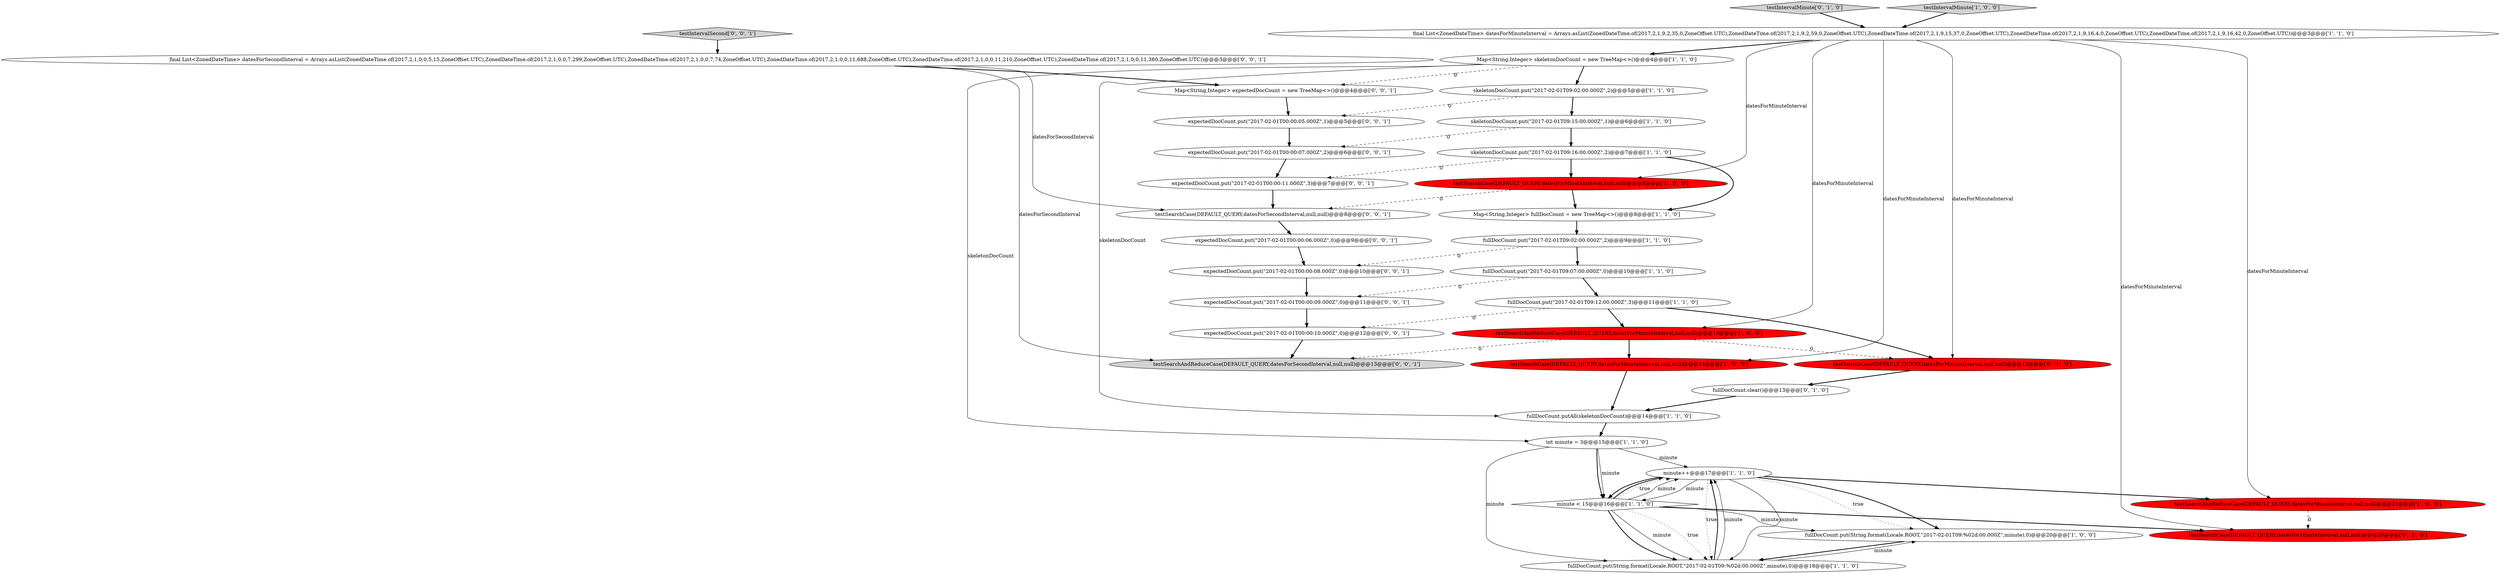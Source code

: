 digraph {
8 [style = filled, label = "fullDocCount.put(\"2017-02-01T09:02:00.000Z\",2)@@@9@@@['1', '1', '0']", fillcolor = white, shape = ellipse image = "AAA0AAABBB1BBB"];
17 [style = filled, label = "minute++@@@17@@@['1', '1', '0']", fillcolor = white, shape = ellipse image = "AAA0AAABBB1BBB"];
19 [style = filled, label = "fullDocCount.put(\"2017-02-01T09:12:00.000Z\",3)@@@11@@@['1', '1', '0']", fillcolor = white, shape = ellipse image = "AAA0AAABBB1BBB"];
1 [style = filled, label = "testSearchCase(DEFAULT_QUERY,datesForMinuteInterval,null,null)@@@8@@@['1', '0', '0']", fillcolor = red, shape = ellipse image = "AAA1AAABBB1BBB"];
2 [style = filled, label = "final List<ZonedDateTime> datesForMinuteInterval = Arrays.asList(ZonedDateTime.of(2017,2,1,9,2,35,0,ZoneOffset.UTC),ZonedDateTime.of(2017,2,1,9,2,59,0,ZoneOffset.UTC),ZonedDateTime.of(2017,2,1,9,15,37,0,ZoneOffset.UTC),ZonedDateTime.of(2017,2,1,9,16,4,0,ZoneOffset.UTC),ZonedDateTime.of(2017,2,1,9,16,42,0,ZoneOffset.UTC))@@@3@@@['1', '1', '0']", fillcolor = white, shape = ellipse image = "AAA0AAABBB1BBB"];
22 [style = filled, label = "testSearchCase(DEFAULT_QUERY,datesForMinuteInterval,null,null)@@@12@@@['0', '1', '0']", fillcolor = red, shape = ellipse image = "AAA1AAABBB2BBB"];
4 [style = filled, label = "fullDocCount.put(String.format(Locale.ROOT,\"2017-02-01T09:%02d:00.000Z\",minute),0)@@@20@@@['1', '0', '0']", fillcolor = white, shape = ellipse image = "AAA0AAABBB1BBB"];
14 [style = filled, label = "fullDocCount.put(String.format(Locale.ROOT,\"2017-02-01T09:%02d:00.000Z\",minute),0)@@@18@@@['1', '1', '0']", fillcolor = white, shape = ellipse image = "AAA0AAABBB1BBB"];
18 [style = filled, label = "testSearchAndReduceCase(DEFAULT_QUERY,datesForMinuteInterval,null,null)@@@22@@@['1', '0', '0']", fillcolor = red, shape = ellipse image = "AAA1AAABBB1BBB"];
10 [style = filled, label = "int minute = 3@@@15@@@['1', '1', '0']", fillcolor = white, shape = ellipse image = "AAA0AAABBB1BBB"];
5 [style = filled, label = "skeletonDocCount.put(\"2017-02-01T09:02:00.000Z\",2)@@@5@@@['1', '1', '0']", fillcolor = white, shape = ellipse image = "AAA0AAABBB1BBB"];
24 [style = filled, label = "expectedDocCount.put(\"2017-02-01T00:00:08.000Z\",0)@@@10@@@['0', '0', '1']", fillcolor = white, shape = ellipse image = "AAA0AAABBB3BBB"];
11 [style = filled, label = "Map<String,Integer> fullDocCount = new TreeMap<>()@@@8@@@['1', '1', '0']", fillcolor = white, shape = ellipse image = "AAA0AAABBB1BBB"];
30 [style = filled, label = "testIntervalSecond['0', '0', '1']", fillcolor = lightgray, shape = diamond image = "AAA0AAABBB3BBB"];
25 [style = filled, label = "final List<ZonedDateTime> datesForSecondInterval = Arrays.asList(ZonedDateTime.of(2017,2,1,0,0,5,15,ZoneOffset.UTC),ZonedDateTime.of(2017,2,1,0,0,7,299,ZoneOffset.UTC),ZonedDateTime.of(2017,2,1,0,0,7,74,ZoneOffset.UTC),ZonedDateTime.of(2017,2,1,0,0,11,688,ZoneOffset.UTC),ZonedDateTime.of(2017,2,1,0,0,11,210,ZoneOffset.UTC),ZonedDateTime.of(2017,2,1,0,0,11,380,ZoneOffset.UTC))@@@3@@@['0', '0', '1']", fillcolor = white, shape = ellipse image = "AAA0AAABBB3BBB"];
9 [style = filled, label = "Map<String,Integer> skeletonDocCount = new TreeMap<>()@@@4@@@['1', '1', '0']", fillcolor = white, shape = ellipse image = "AAA0AAABBB1BBB"];
33 [style = filled, label = "expectedDocCount.put(\"2017-02-01T00:00:09.000Z\",0)@@@11@@@['0', '0', '1']", fillcolor = white, shape = ellipse image = "AAA0AAABBB3BBB"];
29 [style = filled, label = "expectedDocCount.put(\"2017-02-01T00:00:06.000Z\",0)@@@9@@@['0', '0', '1']", fillcolor = white, shape = ellipse image = "AAA0AAABBB3BBB"];
12 [style = filled, label = "skeletonDocCount.put(\"2017-02-01T09:16:00.000Z\",2)@@@7@@@['1', '1', '0']", fillcolor = white, shape = ellipse image = "AAA0AAABBB1BBB"];
28 [style = filled, label = "testSearchAndReduceCase(DEFAULT_QUERY,datesForSecondInterval,null,null)@@@13@@@['0', '0', '1']", fillcolor = lightgray, shape = ellipse image = "AAA0AAABBB3BBB"];
27 [style = filled, label = "expectedDocCount.put(\"2017-02-01T00:00:11.000Z\",3)@@@7@@@['0', '0', '1']", fillcolor = white, shape = ellipse image = "AAA0AAABBB3BBB"];
20 [style = filled, label = "fullDocCount.clear()@@@13@@@['0', '1', '0']", fillcolor = white, shape = ellipse image = "AAA0AAABBB2BBB"];
31 [style = filled, label = "expectedDocCount.put(\"2017-02-01T00:00:10.000Z\",0)@@@12@@@['0', '0', '1']", fillcolor = white, shape = ellipse image = "AAA0AAABBB3BBB"];
15 [style = filled, label = "fullDocCount.put(\"2017-02-01T09:07:00.000Z\",0)@@@10@@@['1', '1', '0']", fillcolor = white, shape = ellipse image = "AAA0AAABBB1BBB"];
3 [style = filled, label = "testSearchCase(DEFAULT_QUERY,datesForMinuteInterval,null,null)@@@14@@@['1', '0', '0']", fillcolor = red, shape = ellipse image = "AAA1AAABBB1BBB"];
23 [style = filled, label = "testSearchCase(DEFAULT_QUERY,datesForMinuteInterval,null,null)@@@20@@@['0', '1', '0']", fillcolor = red, shape = ellipse image = "AAA1AAABBB2BBB"];
32 [style = filled, label = "Map<String,Integer> expectedDocCount = new TreeMap<>()@@@4@@@['0', '0', '1']", fillcolor = white, shape = ellipse image = "AAA0AAABBB3BBB"];
13 [style = filled, label = "fullDocCount.putAll(skeletonDocCount)@@@14@@@['1', '1', '0']", fillcolor = white, shape = ellipse image = "AAA0AAABBB1BBB"];
21 [style = filled, label = "testIntervalMinute['0', '1', '0']", fillcolor = lightgray, shape = diamond image = "AAA0AAABBB2BBB"];
26 [style = filled, label = "expectedDocCount.put(\"2017-02-01T00:00:05.000Z\",1)@@@5@@@['0', '0', '1']", fillcolor = white, shape = ellipse image = "AAA0AAABBB3BBB"];
34 [style = filled, label = "testSearchCase(DEFAULT_QUERY,datesForSecondInterval,null,null)@@@8@@@['0', '0', '1']", fillcolor = white, shape = ellipse image = "AAA0AAABBB3BBB"];
6 [style = filled, label = "testIntervalMinute['1', '0', '0']", fillcolor = lightgray, shape = diamond image = "AAA0AAABBB1BBB"];
16 [style = filled, label = "minute < 15@@@16@@@['1', '1', '0']", fillcolor = white, shape = diamond image = "AAA0AAABBB1BBB"];
0 [style = filled, label = "testSearchAndReduceCase(DEFAULT_QUERY,datesForMinuteInterval,null,null)@@@13@@@['1', '0', '0']", fillcolor = red, shape = ellipse image = "AAA1AAABBB1BBB"];
7 [style = filled, label = "skeletonDocCount.put(\"2017-02-01T09:15:00.000Z\",1)@@@6@@@['1', '1', '0']", fillcolor = white, shape = ellipse image = "AAA0AAABBB1BBB"];
35 [style = filled, label = "expectedDocCount.put(\"2017-02-01T00:00:07.000Z\",2)@@@6@@@['0', '0', '1']", fillcolor = white, shape = ellipse image = "AAA0AAABBB3BBB"];
0->3 [style = bold, label=""];
13->10 [style = bold, label=""];
34->29 [style = bold, label=""];
4->14 [style = bold, label=""];
35->27 [style = bold, label=""];
20->13 [style = bold, label=""];
8->15 [style = bold, label=""];
7->12 [style = bold, label=""];
5->26 [style = dashed, label="0"];
17->4 [style = dotted, label="true"];
10->16 [style = solid, label="minute"];
9->10 [style = solid, label="skeletonDocCount"];
16->17 [style = dotted, label="true"];
1->34 [style = dashed, label="0"];
12->11 [style = bold, label=""];
25->32 [style = bold, label=""];
17->14 [style = dotted, label="true"];
30->25 [style = bold, label=""];
14->17 [style = bold, label=""];
9->13 [style = solid, label="skeletonDocCount"];
2->9 [style = bold, label=""];
16->17 [style = bold, label=""];
16->23 [style = bold, label=""];
2->0 [style = solid, label="datesForMinuteInterval"];
15->19 [style = bold, label=""];
2->18 [style = solid, label="datesForMinuteInterval"];
12->1 [style = bold, label=""];
16->14 [style = solid, label="minute"];
8->24 [style = dashed, label="0"];
32->26 [style = bold, label=""];
0->22 [style = dashed, label="0"];
0->28 [style = dashed, label="0"];
16->4 [style = solid, label="minute"];
19->0 [style = bold, label=""];
1->11 [style = bold, label=""];
21->2 [style = bold, label=""];
2->3 [style = solid, label="datesForMinuteInterval"];
6->2 [style = bold, label=""];
2->22 [style = solid, label="datesForMinuteInterval"];
25->34 [style = solid, label="datesForSecondInterval"];
17->16 [style = solid, label="minute"];
24->33 [style = bold, label=""];
9->32 [style = dashed, label="0"];
27->34 [style = bold, label=""];
14->4 [style = solid, label="minute"];
10->16 [style = bold, label=""];
22->20 [style = bold, label=""];
18->23 [style = dashed, label="0"];
7->35 [style = dashed, label="0"];
16->14 [style = dotted, label="true"];
26->35 [style = bold, label=""];
17->14 [style = solid, label="minute"];
12->27 [style = dashed, label="0"];
10->17 [style = solid, label="minute"];
15->33 [style = dashed, label="0"];
9->5 [style = bold, label=""];
3->13 [style = bold, label=""];
33->31 [style = bold, label=""];
5->7 [style = bold, label=""];
11->8 [style = bold, label=""];
16->14 [style = bold, label=""];
10->14 [style = solid, label="minute"];
25->28 [style = solid, label="datesForSecondInterval"];
14->17 [style = solid, label="minute"];
31->28 [style = bold, label=""];
2->23 [style = solid, label="datesForMinuteInterval"];
29->24 [style = bold, label=""];
19->22 [style = bold, label=""];
17->4 [style = bold, label=""];
17->18 [style = bold, label=""];
17->16 [style = bold, label=""];
2->1 [style = solid, label="datesForMinuteInterval"];
16->17 [style = solid, label="minute"];
19->31 [style = dashed, label="0"];
}
